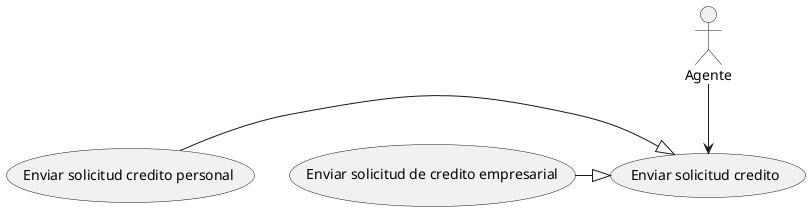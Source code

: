 @startuml
'https://plantuml.com/use-case-diagram


:Agente: --> (Enviar solicitud credito)
(Enviar solicitud credito personal) -|> (Enviar solicitud credito)
(Enviar solicitud de credito empresarial) -|> (Enviar solicitud credito)

@enduml